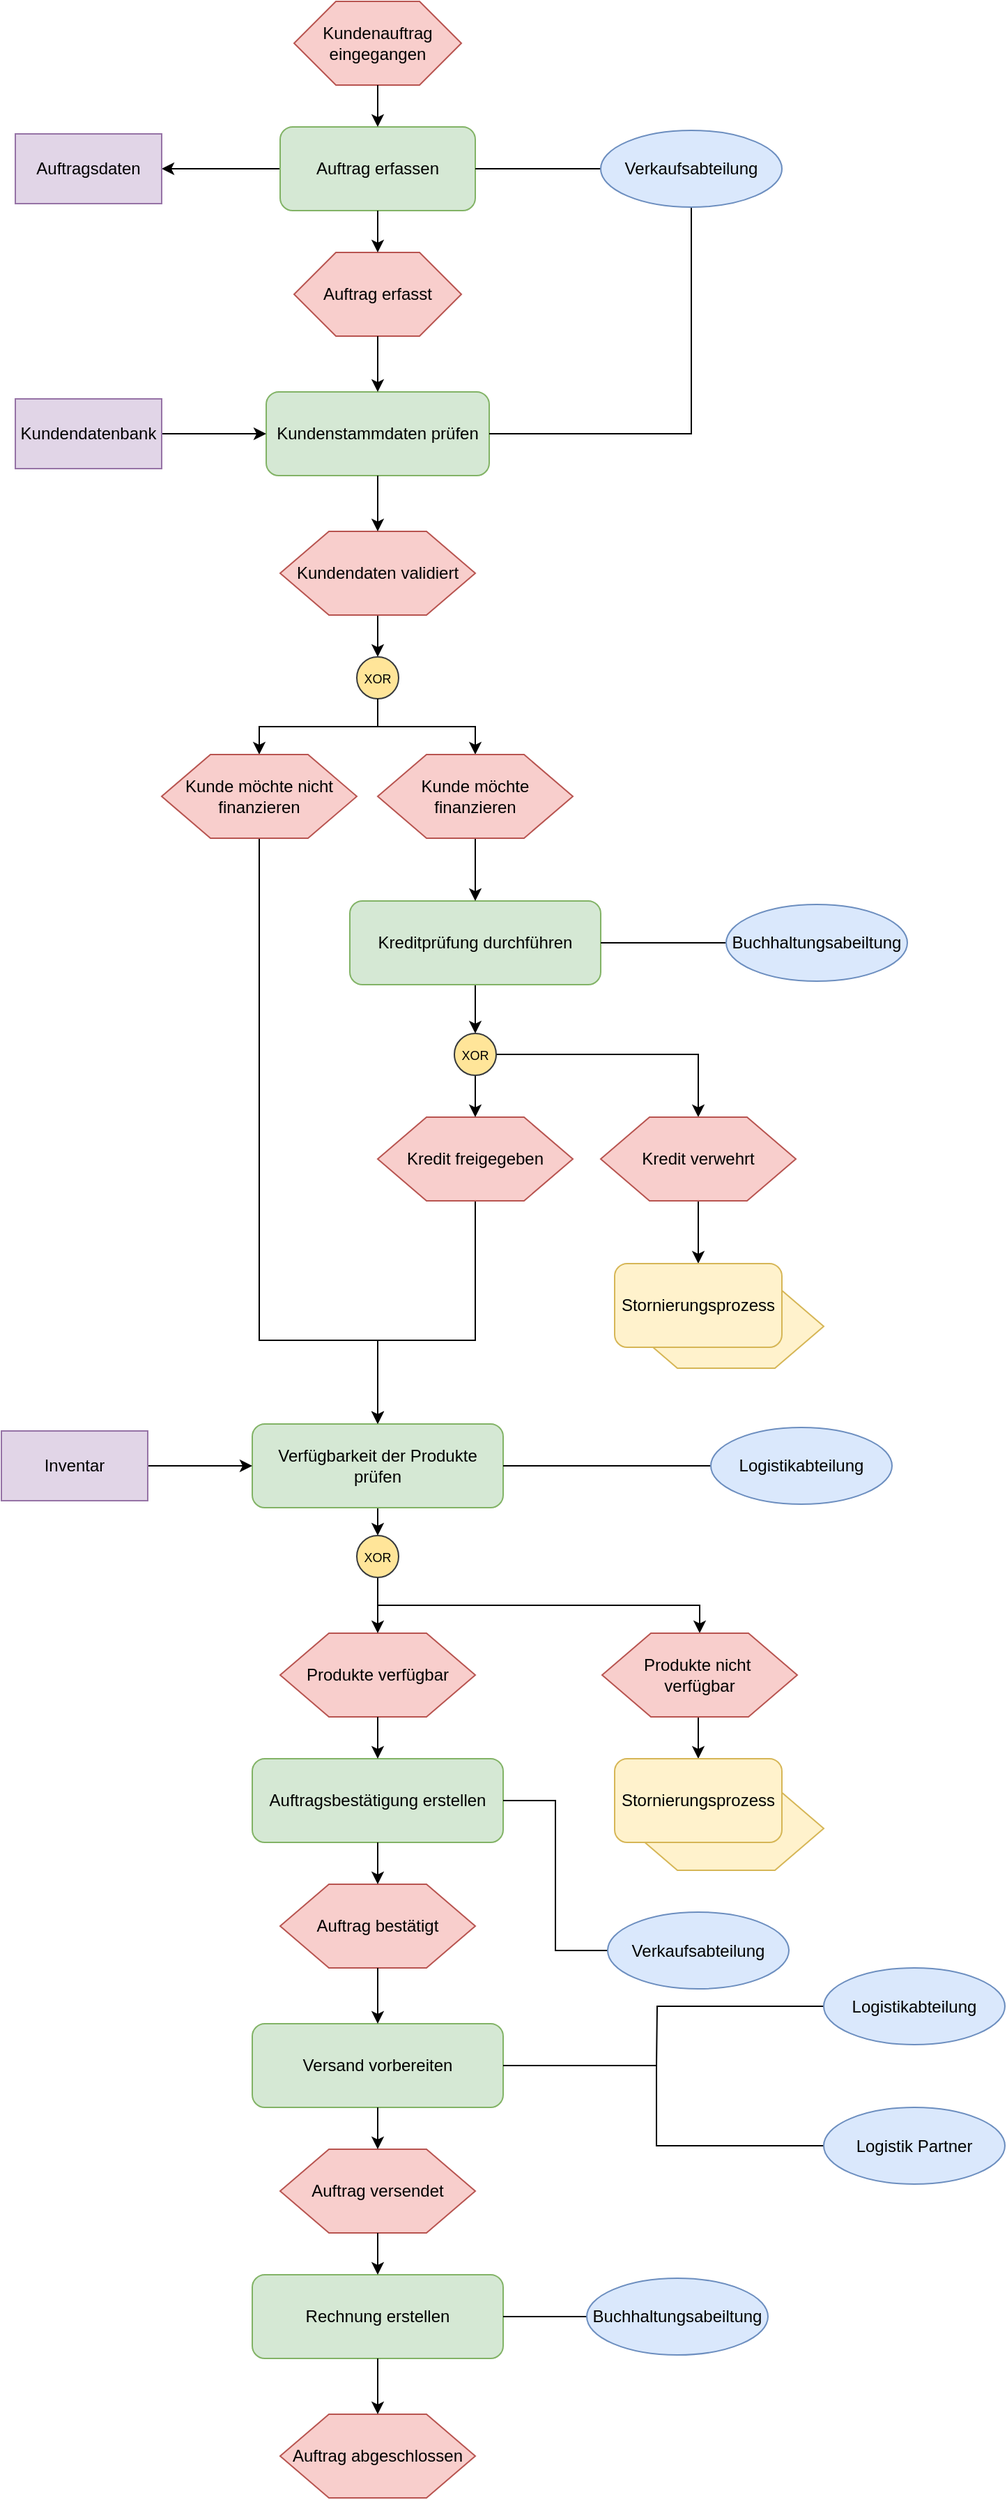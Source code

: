 <mxfile version="26.0.14">
  <diagram name="Page-1" id="pTj7g8-VtmYVC5ic25pw">
    <mxGraphModel dx="2070" dy="2219" grid="1" gridSize="10" guides="1" tooltips="1" connect="1" arrows="1" fold="1" page="1" pageScale="1" pageWidth="850" pageHeight="1100" math="0" shadow="0">
      <root>
        <mxCell id="0" />
        <mxCell id="1" parent="0" />
        <mxCell id="Eel6lH-ETTzURyhrjafM-65" value="" style="shape=hexagon;whiteSpace=wrap;html=1;aspect=fixed;fillColor=#fff2cc;strokeColor=#d6b656;" parent="1" vertex="1">
          <mxGeometry x="660" y="770" width="140" height="60" as="geometry" />
        </mxCell>
        <mxCell id="Eel6lH-ETTzURyhrjafM-4" value="Kundenauftrag eingegangen" style="shape=hexagon;whiteSpace=wrap;html=1;aspect=fixed;fillColor=#f8cecc;strokeColor=#b85450;" parent="1" vertex="1">
          <mxGeometry x="420" y="-150" width="120" height="60" as="geometry" />
        </mxCell>
        <mxCell id="r4NMriGa_lL5VVZfLqhr-6" style="edgeStyle=orthogonalEdgeStyle;rounded=0;orthogonalLoop=1;jettySize=auto;html=1;exitX=0;exitY=0.5;exitDx=0;exitDy=0;entryX=1;entryY=0.5;entryDx=0;entryDy=0;" edge="1" parent="1" source="Eel6lH-ETTzURyhrjafM-5" target="r4NMriGa_lL5VVZfLqhr-1">
          <mxGeometry relative="1" as="geometry" />
        </mxCell>
        <mxCell id="Eel6lH-ETTzURyhrjafM-5" value="Auftrag erfassen" style="rounded=1;whiteSpace=wrap;html=1;fillColor=#d5e8d4;strokeColor=#82b366;" parent="1" vertex="1">
          <mxGeometry x="410" y="-60" width="140" height="60" as="geometry" />
        </mxCell>
        <mxCell id="Eel6lH-ETTzURyhrjafM-6" value="Auftrag erfasst" style="shape=hexagon;whiteSpace=wrap;html=1;aspect=fixed;fillColor=#f8cecc;strokeColor=#b85450;" parent="1" vertex="1">
          <mxGeometry x="420" y="30" width="120" height="60" as="geometry" />
        </mxCell>
        <mxCell id="Eel6lH-ETTzURyhrjafM-7" value="Kundenstammdaten prüfen" style="rounded=1;whiteSpace=wrap;html=1;fillColor=#d5e8d4;strokeColor=#82b366;" parent="1" vertex="1">
          <mxGeometry x="400" y="130" width="160" height="60" as="geometry" />
        </mxCell>
        <mxCell id="Eel6lH-ETTzURyhrjafM-49" value="" style="edgeStyle=orthogonalEdgeStyle;rounded=0;orthogonalLoop=1;jettySize=auto;html=1;fontFamily=Helvetica;fontSize=12;fontColor=default;" parent="1" source="Eel6lH-ETTzURyhrjafM-8" target="Eel6lH-ETTzURyhrjafM-47" edge="1">
          <mxGeometry relative="1" as="geometry" />
        </mxCell>
        <mxCell id="Eel6lH-ETTzURyhrjafM-8" value="Kundendaten validiert" style="shape=hexagon;whiteSpace=wrap;html=1;aspect=fixed;fillColor=#f8cecc;strokeColor=#b85450;" parent="1" vertex="1">
          <mxGeometry x="410" y="230" width="140" height="60" as="geometry" />
        </mxCell>
        <mxCell id="Eel6lH-ETTzURyhrjafM-55" value="" style="edgeStyle=orthogonalEdgeStyle;rounded=0;orthogonalLoop=1;jettySize=auto;html=1;fontFamily=Helvetica;fontSize=12;fontColor=default;" parent="1" source="Eel6lH-ETTzURyhrjafM-10" target="Eel6lH-ETTzURyhrjafM-52" edge="1">
          <mxGeometry relative="1" as="geometry" />
        </mxCell>
        <mxCell id="Eel6lH-ETTzURyhrjafM-10" value="Kreditprüfung durchführen" style="rounded=1;whiteSpace=wrap;html=1;fillColor=#d5e8d4;strokeColor=#82b366;" parent="1" vertex="1">
          <mxGeometry x="460" y="495" width="180" height="60" as="geometry" />
        </mxCell>
        <mxCell id="Eel6lH-ETTzURyhrjafM-72" style="edgeStyle=orthogonalEdgeStyle;rounded=0;orthogonalLoop=1;jettySize=auto;html=1;exitX=0.5;exitY=1;exitDx=0;exitDy=0;entryX=0.5;entryY=0;entryDx=0;entryDy=0;fontFamily=Helvetica;fontSize=12;fontColor=default;" parent="1" source="Eel6lH-ETTzURyhrjafM-11" target="Eel6lH-ETTzURyhrjafM-13" edge="1">
          <mxGeometry relative="1" as="geometry">
            <Array as="points">
              <mxPoint x="550" y="810" />
              <mxPoint x="480" y="810" />
            </Array>
          </mxGeometry>
        </mxCell>
        <mxCell id="Eel6lH-ETTzURyhrjafM-11" value="Kredit freigegeben" style="shape=hexagon;whiteSpace=wrap;html=1;aspect=fixed;fillColor=#f8cecc;strokeColor=#b85450;" parent="1" vertex="1">
          <mxGeometry x="480" y="650" width="140" height="60" as="geometry" />
        </mxCell>
        <mxCell id="Eel6lH-ETTzURyhrjafM-74" style="edgeStyle=orthogonalEdgeStyle;rounded=0;orthogonalLoop=1;jettySize=auto;html=1;exitX=0.5;exitY=1;exitDx=0;exitDy=0;entryX=0.5;entryY=0;entryDx=0;entryDy=0;fontFamily=Helvetica;fontSize=12;fontColor=default;" parent="1" source="Eel6lH-ETTzURyhrjafM-13" target="Eel6lH-ETTzURyhrjafM-73" edge="1">
          <mxGeometry relative="1" as="geometry" />
        </mxCell>
        <mxCell id="Eel6lH-ETTzURyhrjafM-13" value="Verfügbarkeit der Produkte prüfen" style="rounded=1;whiteSpace=wrap;html=1;fillColor=#d5e8d4;strokeColor=#82b366;" parent="1" vertex="1">
          <mxGeometry x="390" y="870" width="180" height="60" as="geometry" />
        </mxCell>
        <mxCell id="Eel6lH-ETTzURyhrjafM-14" value="Produkte verfügbar" style="shape=hexagon;whiteSpace=wrap;html=1;aspect=fixed;fillColor=#f8cecc;strokeColor=#b85450;" parent="1" vertex="1">
          <mxGeometry x="410" y="1020" width="140" height="60" as="geometry" />
        </mxCell>
        <mxCell id="Eel6lH-ETTzURyhrjafM-15" value="Auftragsbestätigung erstellen" style="rounded=1;whiteSpace=wrap;html=1;fillColor=#d5e8d4;strokeColor=#82b366;" parent="1" vertex="1">
          <mxGeometry x="390" y="1110" width="180" height="60" as="geometry" />
        </mxCell>
        <mxCell id="Eel6lH-ETTzURyhrjafM-16" value="Auftrag bestätigt" style="shape=hexagon;whiteSpace=wrap;html=1;aspect=fixed;fillColor=#f8cecc;strokeColor=#b85450;" parent="1" vertex="1">
          <mxGeometry x="410" y="1200" width="140" height="60" as="geometry" />
        </mxCell>
        <mxCell id="Eel6lH-ETTzURyhrjafM-17" value="Versand vorbereiten" style="rounded=1;whiteSpace=wrap;html=1;fillColor=#d5e8d4;strokeColor=#82b366;" parent="1" vertex="1">
          <mxGeometry x="390" y="1300" width="180" height="60" as="geometry" />
        </mxCell>
        <mxCell id="Eel6lH-ETTzURyhrjafM-18" value="Auftrag versendet" style="shape=hexagon;whiteSpace=wrap;html=1;aspect=fixed;fillColor=#f8cecc;strokeColor=#b85450;" parent="1" vertex="1">
          <mxGeometry x="410" y="1390" width="140" height="60" as="geometry" />
        </mxCell>
        <mxCell id="Eel6lH-ETTzURyhrjafM-19" value="Rechnung erstellen" style="rounded=1;whiteSpace=wrap;html=1;fillColor=#d5e8d4;strokeColor=#82b366;" parent="1" vertex="1">
          <mxGeometry x="390" y="1480" width="180" height="60" as="geometry" />
        </mxCell>
        <mxCell id="Eel6lH-ETTzURyhrjafM-20" value="Auftrag abgeschlossen" style="shape=hexagon;whiteSpace=wrap;html=1;aspect=fixed;fillColor=#f8cecc;strokeColor=#b85450;" parent="1" vertex="1">
          <mxGeometry x="410" y="1580" width="140" height="60" as="geometry" />
        </mxCell>
        <mxCell id="Eel6lH-ETTzURyhrjafM-21" style="edgeStyle=orthogonalEdgeStyle;rounded=0;" parent="1" source="Eel6lH-ETTzURyhrjafM-4" target="Eel6lH-ETTzURyhrjafM-5" edge="1">
          <mxGeometry relative="1" as="geometry" />
        </mxCell>
        <mxCell id="Eel6lH-ETTzURyhrjafM-22" style="edgeStyle=orthogonalEdgeStyle;rounded=0;" parent="1" source="Eel6lH-ETTzURyhrjafM-5" target="Eel6lH-ETTzURyhrjafM-6" edge="1">
          <mxGeometry relative="1" as="geometry" />
        </mxCell>
        <mxCell id="Eel6lH-ETTzURyhrjafM-23" style="edgeStyle=orthogonalEdgeStyle;rounded=0;" parent="1" source="Eel6lH-ETTzURyhrjafM-6" target="Eel6lH-ETTzURyhrjafM-7" edge="1">
          <mxGeometry relative="1" as="geometry" />
        </mxCell>
        <mxCell id="Eel6lH-ETTzURyhrjafM-24" style="edgeStyle=orthogonalEdgeStyle;rounded=0;" parent="1" source="Eel6lH-ETTzURyhrjafM-7" target="Eel6lH-ETTzURyhrjafM-8" edge="1">
          <mxGeometry relative="1" as="geometry" />
        </mxCell>
        <mxCell id="Eel6lH-ETTzURyhrjafM-31" style="edgeStyle=orthogonalEdgeStyle;rounded=0;" parent="1" source="Eel6lH-ETTzURyhrjafM-14" target="Eel6lH-ETTzURyhrjafM-15" edge="1">
          <mxGeometry relative="1" as="geometry" />
        </mxCell>
        <mxCell id="Eel6lH-ETTzURyhrjafM-32" style="edgeStyle=orthogonalEdgeStyle;rounded=0;" parent="1" source="Eel6lH-ETTzURyhrjafM-15" target="Eel6lH-ETTzURyhrjafM-16" edge="1">
          <mxGeometry relative="1" as="geometry" />
        </mxCell>
        <mxCell id="Eel6lH-ETTzURyhrjafM-33" style="edgeStyle=orthogonalEdgeStyle;rounded=0;" parent="1" source="Eel6lH-ETTzURyhrjafM-16" target="Eel6lH-ETTzURyhrjafM-17" edge="1">
          <mxGeometry relative="1" as="geometry" />
        </mxCell>
        <mxCell id="Eel6lH-ETTzURyhrjafM-34" style="edgeStyle=orthogonalEdgeStyle;rounded=0;" parent="1" source="Eel6lH-ETTzURyhrjafM-17" target="Eel6lH-ETTzURyhrjafM-18" edge="1">
          <mxGeometry relative="1" as="geometry" />
        </mxCell>
        <mxCell id="Eel6lH-ETTzURyhrjafM-35" style="edgeStyle=orthogonalEdgeStyle;rounded=0;" parent="1" source="Eel6lH-ETTzURyhrjafM-18" target="Eel6lH-ETTzURyhrjafM-19" edge="1">
          <mxGeometry relative="1" as="geometry" />
        </mxCell>
        <mxCell id="Eel6lH-ETTzURyhrjafM-36" style="edgeStyle=orthogonalEdgeStyle;rounded=0;" parent="1" source="Eel6lH-ETTzURyhrjafM-19" target="Eel6lH-ETTzURyhrjafM-20" edge="1">
          <mxGeometry relative="1" as="geometry" />
        </mxCell>
        <mxCell id="Eel6lH-ETTzURyhrjafM-51" value="" style="edgeStyle=orthogonalEdgeStyle;rounded=0;orthogonalLoop=1;jettySize=auto;html=1;fontFamily=Helvetica;fontSize=12;fontColor=default;entryX=0.5;entryY=0;entryDx=0;entryDy=0;" parent="1" source="Eel6lH-ETTzURyhrjafM-68" target="Eel6lH-ETTzURyhrjafM-13" edge="1">
          <mxGeometry relative="1" as="geometry">
            <mxPoint x="480" y="565" as="targetPoint" />
            <Array as="points">
              <mxPoint x="395" y="810" />
              <mxPoint x="480" y="810" />
            </Array>
          </mxGeometry>
        </mxCell>
        <mxCell id="Eel6lH-ETTzURyhrjafM-70" style="edgeStyle=orthogonalEdgeStyle;rounded=0;orthogonalLoop=1;jettySize=auto;html=1;exitX=0.5;exitY=1;exitDx=0;exitDy=0;entryX=0.5;entryY=0;entryDx=0;entryDy=0;fontFamily=Helvetica;fontSize=12;fontColor=default;" parent="1" source="Eel6lH-ETTzURyhrjafM-47" target="Eel6lH-ETTzURyhrjafM-48" edge="1">
          <mxGeometry relative="1" as="geometry" />
        </mxCell>
        <mxCell id="Eel6lH-ETTzURyhrjafM-47" value="&lt;font style=&quot;font-size: 9px;&quot;&gt;XOR&lt;/font&gt;" style="ellipse;whiteSpace=wrap;html=1;aspect=fixed;rounded=1;strokeColor=#36393d;align=center;verticalAlign=middle;fontFamily=Helvetica;fontSize=12;fillColor=#FFE599;" parent="1" vertex="1">
          <mxGeometry x="465" y="320" width="30" height="30" as="geometry" />
        </mxCell>
        <mxCell id="Eel6lH-ETTzURyhrjafM-59" style="edgeStyle=orthogonalEdgeStyle;rounded=0;orthogonalLoop=1;jettySize=auto;html=1;exitX=0.5;exitY=1;exitDx=0;exitDy=0;entryX=0.5;entryY=0;entryDx=0;entryDy=0;fontFamily=Helvetica;fontSize=12;fontColor=default;" parent="1" source="Eel6lH-ETTzURyhrjafM-48" target="Eel6lH-ETTzURyhrjafM-10" edge="1">
          <mxGeometry relative="1" as="geometry" />
        </mxCell>
        <mxCell id="Eel6lH-ETTzURyhrjafM-48" value="Kunde möchte finanzieren" style="shape=hexagon;whiteSpace=wrap;html=1;aspect=fixed;fillColor=#f8cecc;strokeColor=#b85450;" parent="1" vertex="1">
          <mxGeometry x="480" y="390" width="140" height="60" as="geometry" />
        </mxCell>
        <mxCell id="Eel6lH-ETTzURyhrjafM-58" style="edgeStyle=orthogonalEdgeStyle;rounded=0;orthogonalLoop=1;jettySize=auto;html=1;exitX=1;exitY=0.5;exitDx=0;exitDy=0;entryX=0.5;entryY=0;entryDx=0;entryDy=0;fontFamily=Helvetica;fontSize=12;fontColor=default;" parent="1" source="Eel6lH-ETTzURyhrjafM-52" target="Eel6lH-ETTzURyhrjafM-56" edge="1">
          <mxGeometry relative="1" as="geometry" />
        </mxCell>
        <mxCell id="Eel6lH-ETTzURyhrjafM-71" style="edgeStyle=orthogonalEdgeStyle;rounded=0;orthogonalLoop=1;jettySize=auto;html=1;exitX=0.5;exitY=1;exitDx=0;exitDy=0;entryX=0.5;entryY=0;entryDx=0;entryDy=0;fontFamily=Helvetica;fontSize=12;fontColor=default;" parent="1" source="Eel6lH-ETTzURyhrjafM-52" target="Eel6lH-ETTzURyhrjafM-11" edge="1">
          <mxGeometry relative="1" as="geometry" />
        </mxCell>
        <mxCell id="Eel6lH-ETTzURyhrjafM-52" value="&lt;font style=&quot;font-size: 9px;&quot;&gt;XOR&lt;/font&gt;" style="ellipse;whiteSpace=wrap;html=1;aspect=fixed;rounded=1;strokeColor=#36393d;align=center;verticalAlign=middle;fontFamily=Helvetica;fontSize=12;fillColor=#FFE599;" parent="1" vertex="1">
          <mxGeometry x="535" y="590" width="30" height="30" as="geometry" />
        </mxCell>
        <mxCell id="Eel6lH-ETTzURyhrjafM-63" style="edgeStyle=orthogonalEdgeStyle;rounded=0;orthogonalLoop=1;jettySize=auto;html=1;exitX=0.5;exitY=1;exitDx=0;exitDy=0;fontFamily=Helvetica;fontSize=12;fontColor=default;" parent="1" source="Eel6lH-ETTzURyhrjafM-56" target="Eel6lH-ETTzURyhrjafM-64" edge="1">
          <mxGeometry relative="1" as="geometry">
            <mxPoint x="710" y="765" as="targetPoint" />
          </mxGeometry>
        </mxCell>
        <mxCell id="Eel6lH-ETTzURyhrjafM-56" value="Kredit verwehrt" style="shape=hexagon;whiteSpace=wrap;html=1;aspect=fixed;fillColor=#f8cecc;strokeColor=#b85450;" parent="1" vertex="1">
          <mxGeometry x="640" y="650" width="140" height="60" as="geometry" />
        </mxCell>
        <mxCell id="Eel6lH-ETTzURyhrjafM-64" value="Stornierungsprozess" style="rounded=1;whiteSpace=wrap;html=1;strokeColor=#d6b656;align=center;verticalAlign=middle;fontFamily=Helvetica;fontSize=12;fillColor=#fff2cc;" parent="1" vertex="1">
          <mxGeometry x="650" y="755" width="120" height="60" as="geometry" />
        </mxCell>
        <mxCell id="Eel6lH-ETTzURyhrjafM-69" value="" style="edgeStyle=orthogonalEdgeStyle;rounded=0;orthogonalLoop=1;jettySize=auto;html=1;fontFamily=Helvetica;fontSize=12;fontColor=default;entryX=0.5;entryY=0;entryDx=0;entryDy=0;" parent="1" source="Eel6lH-ETTzURyhrjafM-47" target="Eel6lH-ETTzURyhrjafM-68" edge="1">
          <mxGeometry relative="1" as="geometry">
            <mxPoint x="480" y="350" as="sourcePoint" />
            <mxPoint x="480" y="680" as="targetPoint" />
            <Array as="points" />
          </mxGeometry>
        </mxCell>
        <mxCell id="Eel6lH-ETTzURyhrjafM-68" value="Kunde möchte nicht finanzieren" style="shape=hexagon;whiteSpace=wrap;html=1;aspect=fixed;fillColor=#f8cecc;strokeColor=#b85450;" parent="1" vertex="1">
          <mxGeometry x="325" y="390" width="140" height="60" as="geometry" />
        </mxCell>
        <mxCell id="Eel6lH-ETTzURyhrjafM-75" style="edgeStyle=orthogonalEdgeStyle;rounded=0;orthogonalLoop=1;jettySize=auto;html=1;exitX=0.5;exitY=1;exitDx=0;exitDy=0;entryX=0.5;entryY=0;entryDx=0;entryDy=0;fontFamily=Helvetica;fontSize=12;fontColor=default;" parent="1" source="Eel6lH-ETTzURyhrjafM-73" target="Eel6lH-ETTzURyhrjafM-14" edge="1">
          <mxGeometry relative="1" as="geometry" />
        </mxCell>
        <mxCell id="Eel6lH-ETTzURyhrjafM-77" style="edgeStyle=orthogonalEdgeStyle;rounded=0;orthogonalLoop=1;jettySize=auto;html=1;exitX=0.5;exitY=1;exitDx=0;exitDy=0;entryX=0.5;entryY=0;entryDx=0;entryDy=0;fontFamily=Helvetica;fontSize=12;fontColor=default;" parent="1" source="Eel6lH-ETTzURyhrjafM-73" target="Eel6lH-ETTzURyhrjafM-76" edge="1">
          <mxGeometry relative="1" as="geometry" />
        </mxCell>
        <mxCell id="Eel6lH-ETTzURyhrjafM-73" value="&lt;font style=&quot;font-size: 9px;&quot;&gt;XOR&lt;/font&gt;" style="ellipse;whiteSpace=wrap;html=1;aspect=fixed;rounded=1;strokeColor=#36393d;align=center;verticalAlign=middle;fontFamily=Helvetica;fontSize=12;fillColor=#FFE599;" parent="1" vertex="1">
          <mxGeometry x="465" y="950" width="30" height="30" as="geometry" />
        </mxCell>
        <mxCell id="Eel6lH-ETTzURyhrjafM-80" style="edgeStyle=orthogonalEdgeStyle;rounded=0;orthogonalLoop=1;jettySize=auto;html=1;exitX=0.5;exitY=1;exitDx=0;exitDy=0;entryX=0.5;entryY=0;entryDx=0;entryDy=0;fontFamily=Helvetica;fontSize=12;fontColor=default;" parent="1" source="Eel6lH-ETTzURyhrjafM-76" target="Eel6lH-ETTzURyhrjafM-78" edge="1">
          <mxGeometry relative="1" as="geometry" />
        </mxCell>
        <mxCell id="Eel6lH-ETTzURyhrjafM-76" value="&lt;div&gt;Produkte nicht&amp;nbsp;&lt;/div&gt;&lt;div&gt;verfügbar&lt;/div&gt;" style="shape=hexagon;whiteSpace=wrap;html=1;aspect=fixed;fillColor=#f8cecc;strokeColor=#b85450;" parent="1" vertex="1">
          <mxGeometry x="641" y="1020" width="140" height="60" as="geometry" />
        </mxCell>
        <mxCell id="Eel6lH-ETTzURyhrjafM-79" value="" style="shape=hexagon;whiteSpace=wrap;html=1;aspect=fixed;fillColor=#fff2cc;strokeColor=#d6b656;" parent="1" vertex="1">
          <mxGeometry x="660" y="1130" width="140" height="60" as="geometry" />
        </mxCell>
        <mxCell id="Eel6lH-ETTzURyhrjafM-78" value="Stornierungsprozess" style="rounded=1;whiteSpace=wrap;html=1;strokeColor=#d6b656;align=center;verticalAlign=middle;fontFamily=Helvetica;fontSize=12;fillColor=#fff2cc;" parent="1" vertex="1">
          <mxGeometry x="650" y="1110" width="120" height="60" as="geometry" />
        </mxCell>
        <mxCell id="r4NMriGa_lL5VVZfLqhr-1" value="Auftragsdaten" style="rounded=0;whiteSpace=wrap;html=1;fillColor=#e1d5e7;strokeColor=#9673a6;" vertex="1" parent="1">
          <mxGeometry x="220" y="-55" width="105" height="50" as="geometry" />
        </mxCell>
        <mxCell id="r4NMriGa_lL5VVZfLqhr-8" style="edgeStyle=orthogonalEdgeStyle;rounded=0;orthogonalLoop=1;jettySize=auto;html=1;exitX=1;exitY=0.5;exitDx=0;exitDy=0;" edge="1" parent="1" source="r4NMriGa_lL5VVZfLqhr-2" target="Eel6lH-ETTzURyhrjafM-7">
          <mxGeometry relative="1" as="geometry" />
        </mxCell>
        <mxCell id="r4NMriGa_lL5VVZfLqhr-2" value="Kundendatenbank" style="rounded=0;whiteSpace=wrap;html=1;fillColor=#e1d5e7;strokeColor=#9673a6;" vertex="1" parent="1">
          <mxGeometry x="220" y="135" width="105" height="50" as="geometry" />
        </mxCell>
        <mxCell id="r4NMriGa_lL5VVZfLqhr-9" style="edgeStyle=orthogonalEdgeStyle;rounded=0;orthogonalLoop=1;jettySize=auto;html=1;exitX=1;exitY=0.5;exitDx=0;exitDy=0;entryX=0;entryY=0.5;entryDx=0;entryDy=0;" edge="1" parent="1" source="r4NMriGa_lL5VVZfLqhr-3" target="Eel6lH-ETTzURyhrjafM-13">
          <mxGeometry relative="1" as="geometry" />
        </mxCell>
        <mxCell id="r4NMriGa_lL5VVZfLqhr-3" value="Inventar" style="rounded=0;whiteSpace=wrap;html=1;fillColor=#e1d5e7;strokeColor=#9673a6;" vertex="1" parent="1">
          <mxGeometry x="210" y="875" width="105" height="50" as="geometry" />
        </mxCell>
        <mxCell id="r4NMriGa_lL5VVZfLqhr-23" style="edgeStyle=orthogonalEdgeStyle;rounded=0;orthogonalLoop=1;jettySize=auto;html=1;exitX=0;exitY=0.5;exitDx=0;exitDy=0;entryX=1;entryY=0.5;entryDx=0;entryDy=0;endArrow=none;startFill=0;" edge="1" parent="1" source="r4NMriGa_lL5VVZfLqhr-10" target="Eel6lH-ETTzURyhrjafM-5">
          <mxGeometry relative="1" as="geometry" />
        </mxCell>
        <mxCell id="r4NMriGa_lL5VVZfLqhr-24" style="edgeStyle=orthogonalEdgeStyle;rounded=0;orthogonalLoop=1;jettySize=auto;html=1;exitX=0.5;exitY=1;exitDx=0;exitDy=0;entryX=1;entryY=0.5;entryDx=0;entryDy=0;endArrow=none;startFill=0;" edge="1" parent="1" source="r4NMriGa_lL5VVZfLqhr-10" target="Eel6lH-ETTzURyhrjafM-7">
          <mxGeometry relative="1" as="geometry" />
        </mxCell>
        <mxCell id="r4NMriGa_lL5VVZfLqhr-10" value="Verkaufsabteilung" style="ellipse;whiteSpace=wrap;html=1;fillColor=#dae8fc;strokeColor=#6c8ebf;" vertex="1" parent="1">
          <mxGeometry x="640" y="-57.5" width="130" height="55" as="geometry" />
        </mxCell>
        <mxCell id="r4NMriGa_lL5VVZfLqhr-22" style="edgeStyle=orthogonalEdgeStyle;rounded=0;orthogonalLoop=1;jettySize=auto;html=1;entryX=1;entryY=0.5;entryDx=0;entryDy=0;endArrow=none;startFill=0;" edge="1" parent="1" source="r4NMriGa_lL5VVZfLqhr-11" target="Eel6lH-ETTzURyhrjafM-10">
          <mxGeometry relative="1" as="geometry" />
        </mxCell>
        <mxCell id="r4NMriGa_lL5VVZfLqhr-11" value="Buchhaltungsabeiltung" style="ellipse;whiteSpace=wrap;html=1;fillColor=#dae8fc;strokeColor=#6c8ebf;" vertex="1" parent="1">
          <mxGeometry x="730" y="497.5" width="130" height="55" as="geometry" />
        </mxCell>
        <mxCell id="r4NMriGa_lL5VVZfLqhr-21" style="edgeStyle=orthogonalEdgeStyle;rounded=0;orthogonalLoop=1;jettySize=auto;html=1;entryX=1;entryY=0.5;entryDx=0;entryDy=0;endArrow=none;startFill=0;" edge="1" parent="1" source="r4NMriGa_lL5VVZfLqhr-12" target="Eel6lH-ETTzURyhrjafM-13">
          <mxGeometry relative="1" as="geometry" />
        </mxCell>
        <mxCell id="r4NMriGa_lL5VVZfLqhr-12" value="Logistikabteilung" style="ellipse;whiteSpace=wrap;html=1;fillColor=#dae8fc;strokeColor=#6c8ebf;" vertex="1" parent="1">
          <mxGeometry x="719" y="872.5" width="130" height="55" as="geometry" />
        </mxCell>
        <mxCell id="r4NMriGa_lL5VVZfLqhr-14" style="edgeStyle=orthogonalEdgeStyle;rounded=0;orthogonalLoop=1;jettySize=auto;html=1;entryX=1;entryY=0.5;entryDx=0;entryDy=0;endArrow=none;startFill=0;" edge="1" parent="1" source="r4NMriGa_lL5VVZfLqhr-13" target="Eel6lH-ETTzURyhrjafM-15">
          <mxGeometry relative="1" as="geometry" />
        </mxCell>
        <mxCell id="r4NMriGa_lL5VVZfLqhr-13" value="Verkaufsabteilung" style="ellipse;whiteSpace=wrap;html=1;fillColor=#dae8fc;strokeColor=#6c8ebf;" vertex="1" parent="1">
          <mxGeometry x="645" y="1220" width="130" height="55" as="geometry" />
        </mxCell>
        <mxCell id="r4NMriGa_lL5VVZfLqhr-20" style="edgeStyle=orthogonalEdgeStyle;rounded=0;orthogonalLoop=1;jettySize=auto;html=1;entryX=1;entryY=0.5;entryDx=0;entryDy=0;endArrow=none;startFill=0;" edge="1" parent="1" source="r4NMriGa_lL5VVZfLqhr-15" target="Eel6lH-ETTzURyhrjafM-19">
          <mxGeometry relative="1" as="geometry" />
        </mxCell>
        <mxCell id="r4NMriGa_lL5VVZfLqhr-15" value="Buchhaltungsabeiltung" style="ellipse;whiteSpace=wrap;html=1;fillColor=#dae8fc;strokeColor=#6c8ebf;" vertex="1" parent="1">
          <mxGeometry x="630" y="1482.5" width="130" height="55" as="geometry" />
        </mxCell>
        <mxCell id="r4NMriGa_lL5VVZfLqhr-19" style="edgeStyle=orthogonalEdgeStyle;rounded=0;orthogonalLoop=1;jettySize=auto;html=1;endArrow=none;startFill=0;" edge="1" parent="1" source="r4NMriGa_lL5VVZfLqhr-16">
          <mxGeometry relative="1" as="geometry">
            <mxPoint x="680" y="1330" as="targetPoint" />
          </mxGeometry>
        </mxCell>
        <mxCell id="r4NMriGa_lL5VVZfLqhr-16" value="Logistikabteilung" style="ellipse;whiteSpace=wrap;html=1;fillColor=#dae8fc;strokeColor=#6c8ebf;" vertex="1" parent="1">
          <mxGeometry x="800" y="1260" width="130" height="55" as="geometry" />
        </mxCell>
        <mxCell id="r4NMriGa_lL5VVZfLqhr-18" style="edgeStyle=orthogonalEdgeStyle;rounded=0;orthogonalLoop=1;jettySize=auto;html=1;endArrow=none;startFill=0;" edge="1" parent="1" source="r4NMriGa_lL5VVZfLqhr-17" target="Eel6lH-ETTzURyhrjafM-17">
          <mxGeometry relative="1" as="geometry">
            <Array as="points">
              <mxPoint x="680" y="1388" />
              <mxPoint x="680" y="1330" />
            </Array>
          </mxGeometry>
        </mxCell>
        <mxCell id="r4NMriGa_lL5VVZfLqhr-17" value="Logistik Partner" style="ellipse;whiteSpace=wrap;html=1;fillColor=#dae8fc;strokeColor=#6c8ebf;" vertex="1" parent="1">
          <mxGeometry x="800" y="1360" width="130" height="55" as="geometry" />
        </mxCell>
      </root>
    </mxGraphModel>
  </diagram>
</mxfile>
